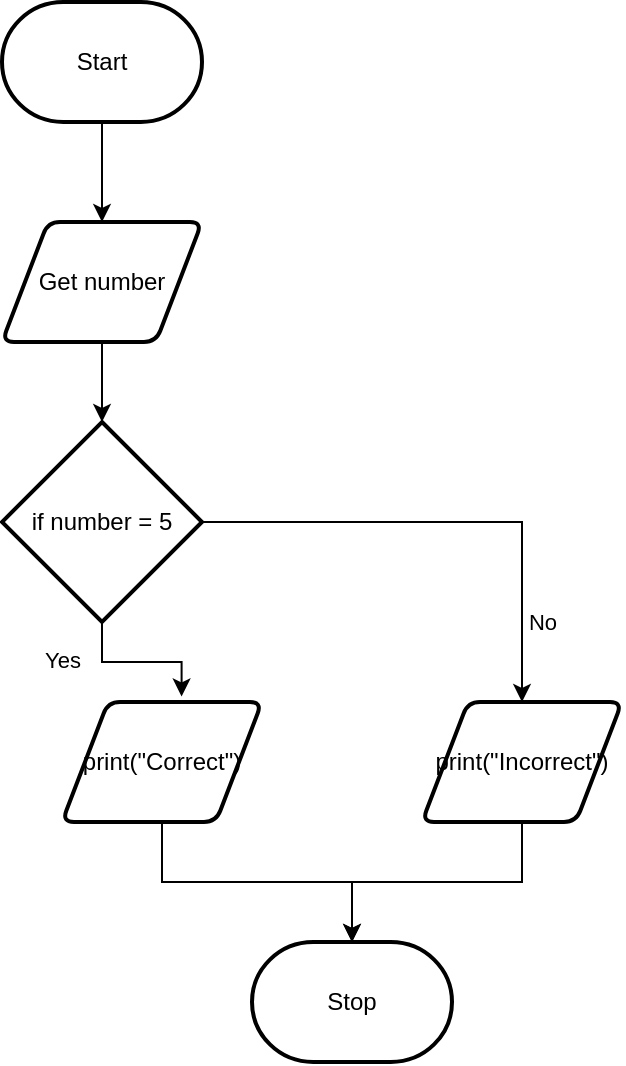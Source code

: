 <mxfile version="14.6.10" type="github">
  <diagram id="wIb2uM32SGFeo56Ag3lu" name="Page-1">
    <mxGraphModel dx="582" dy="415" grid="1" gridSize="10" guides="1" tooltips="1" connect="1" arrows="1" fold="1" page="1" pageScale="1" pageWidth="850" pageHeight="1100" math="0" shadow="0">
      <root>
        <mxCell id="0" />
        <mxCell id="1" parent="0" />
        <mxCell id="0aFzif0hjS4uQygOIBF--7" style="edgeStyle=orthogonalEdgeStyle;rounded=0;orthogonalLoop=1;jettySize=auto;html=1;exitX=0.5;exitY=1;exitDx=0;exitDy=0;exitPerimeter=0;entryX=0.5;entryY=0;entryDx=0;entryDy=0;" edge="1" parent="1" source="0aFzif0hjS4uQygOIBF--1" target="0aFzif0hjS4uQygOIBF--2">
          <mxGeometry relative="1" as="geometry" />
        </mxCell>
        <mxCell id="0aFzif0hjS4uQygOIBF--1" value="Start" style="strokeWidth=2;html=1;shape=mxgraph.flowchart.terminator;whiteSpace=wrap;" vertex="1" parent="1">
          <mxGeometry x="250" y="430" width="100" height="60" as="geometry" />
        </mxCell>
        <mxCell id="0aFzif0hjS4uQygOIBF--8" style="edgeStyle=orthogonalEdgeStyle;rounded=0;orthogonalLoop=1;jettySize=auto;html=1;exitX=0.5;exitY=1;exitDx=0;exitDy=0;entryX=0.5;entryY=0;entryDx=0;entryDy=0;entryPerimeter=0;" edge="1" parent="1" source="0aFzif0hjS4uQygOIBF--2" target="0aFzif0hjS4uQygOIBF--3">
          <mxGeometry relative="1" as="geometry" />
        </mxCell>
        <mxCell id="0aFzif0hjS4uQygOIBF--2" value="Get number" style="shape=parallelogram;html=1;strokeWidth=2;perimeter=parallelogramPerimeter;whiteSpace=wrap;rounded=1;arcSize=12;size=0.23;" vertex="1" parent="1">
          <mxGeometry x="250" y="540" width="100" height="60" as="geometry" />
        </mxCell>
        <mxCell id="0aFzif0hjS4uQygOIBF--9" style="edgeStyle=orthogonalEdgeStyle;rounded=0;orthogonalLoop=1;jettySize=auto;html=1;exitX=0.5;exitY=1;exitDx=0;exitDy=0;exitPerimeter=0;entryX=0.598;entryY=-0.046;entryDx=0;entryDy=0;entryPerimeter=0;" edge="1" parent="1" source="0aFzif0hjS4uQygOIBF--3" target="0aFzif0hjS4uQygOIBF--4">
          <mxGeometry relative="1" as="geometry" />
        </mxCell>
        <mxCell id="0aFzif0hjS4uQygOIBF--14" value="Yes" style="edgeLabel;html=1;align=center;verticalAlign=middle;resizable=0;points=[];" vertex="1" connectable="0" parent="0aFzif0hjS4uQygOIBF--9">
          <mxGeometry x="-0.39" y="1" relative="1" as="geometry">
            <mxPoint x="-24" as="offset" />
          </mxGeometry>
        </mxCell>
        <mxCell id="0aFzif0hjS4uQygOIBF--11" style="edgeStyle=orthogonalEdgeStyle;rounded=0;orthogonalLoop=1;jettySize=auto;html=1;exitX=1;exitY=0.5;exitDx=0;exitDy=0;exitPerimeter=0;entryX=0.5;entryY=0;entryDx=0;entryDy=0;" edge="1" parent="1" source="0aFzif0hjS4uQygOIBF--3" target="0aFzif0hjS4uQygOIBF--5">
          <mxGeometry relative="1" as="geometry" />
        </mxCell>
        <mxCell id="0aFzif0hjS4uQygOIBF--15" value="No" style="edgeLabel;html=1;align=center;verticalAlign=middle;resizable=0;points=[];" vertex="1" connectable="0" parent="0aFzif0hjS4uQygOIBF--11">
          <mxGeometry x="0.477" y="-6" relative="1" as="geometry">
            <mxPoint x="16" y="25" as="offset" />
          </mxGeometry>
        </mxCell>
        <mxCell id="0aFzif0hjS4uQygOIBF--3" value="if number = 5" style="strokeWidth=2;html=1;shape=mxgraph.flowchart.decision;whiteSpace=wrap;" vertex="1" parent="1">
          <mxGeometry x="250" y="640" width="100" height="100" as="geometry" />
        </mxCell>
        <mxCell id="0aFzif0hjS4uQygOIBF--12" style="edgeStyle=orthogonalEdgeStyle;rounded=0;orthogonalLoop=1;jettySize=auto;html=1;exitX=0.5;exitY=1;exitDx=0;exitDy=0;entryX=0.5;entryY=0;entryDx=0;entryDy=0;entryPerimeter=0;" edge="1" parent="1" source="0aFzif0hjS4uQygOIBF--4" target="0aFzif0hjS4uQygOIBF--6">
          <mxGeometry relative="1" as="geometry" />
        </mxCell>
        <mxCell id="0aFzif0hjS4uQygOIBF--4" value="print(&quot;Correct&quot;)" style="shape=parallelogram;html=1;strokeWidth=2;perimeter=parallelogramPerimeter;whiteSpace=wrap;rounded=1;arcSize=12;size=0.23;" vertex="1" parent="1">
          <mxGeometry x="280" y="780" width="100" height="60" as="geometry" />
        </mxCell>
        <mxCell id="0aFzif0hjS4uQygOIBF--13" style="edgeStyle=orthogonalEdgeStyle;rounded=0;orthogonalLoop=1;jettySize=auto;html=1;exitX=0.5;exitY=1;exitDx=0;exitDy=0;entryX=0.5;entryY=0;entryDx=0;entryDy=0;entryPerimeter=0;" edge="1" parent="1" source="0aFzif0hjS4uQygOIBF--5" target="0aFzif0hjS4uQygOIBF--6">
          <mxGeometry relative="1" as="geometry" />
        </mxCell>
        <mxCell id="0aFzif0hjS4uQygOIBF--5" value="print(&quot;Incorrect&quot;)" style="shape=parallelogram;html=1;strokeWidth=2;perimeter=parallelogramPerimeter;whiteSpace=wrap;rounded=1;arcSize=12;size=0.23;" vertex="1" parent="1">
          <mxGeometry x="460" y="780" width="100" height="60" as="geometry" />
        </mxCell>
        <mxCell id="0aFzif0hjS4uQygOIBF--6" value="Stop" style="strokeWidth=2;html=1;shape=mxgraph.flowchart.terminator;whiteSpace=wrap;" vertex="1" parent="1">
          <mxGeometry x="375" y="900" width="100" height="60" as="geometry" />
        </mxCell>
      </root>
    </mxGraphModel>
  </diagram>
</mxfile>
